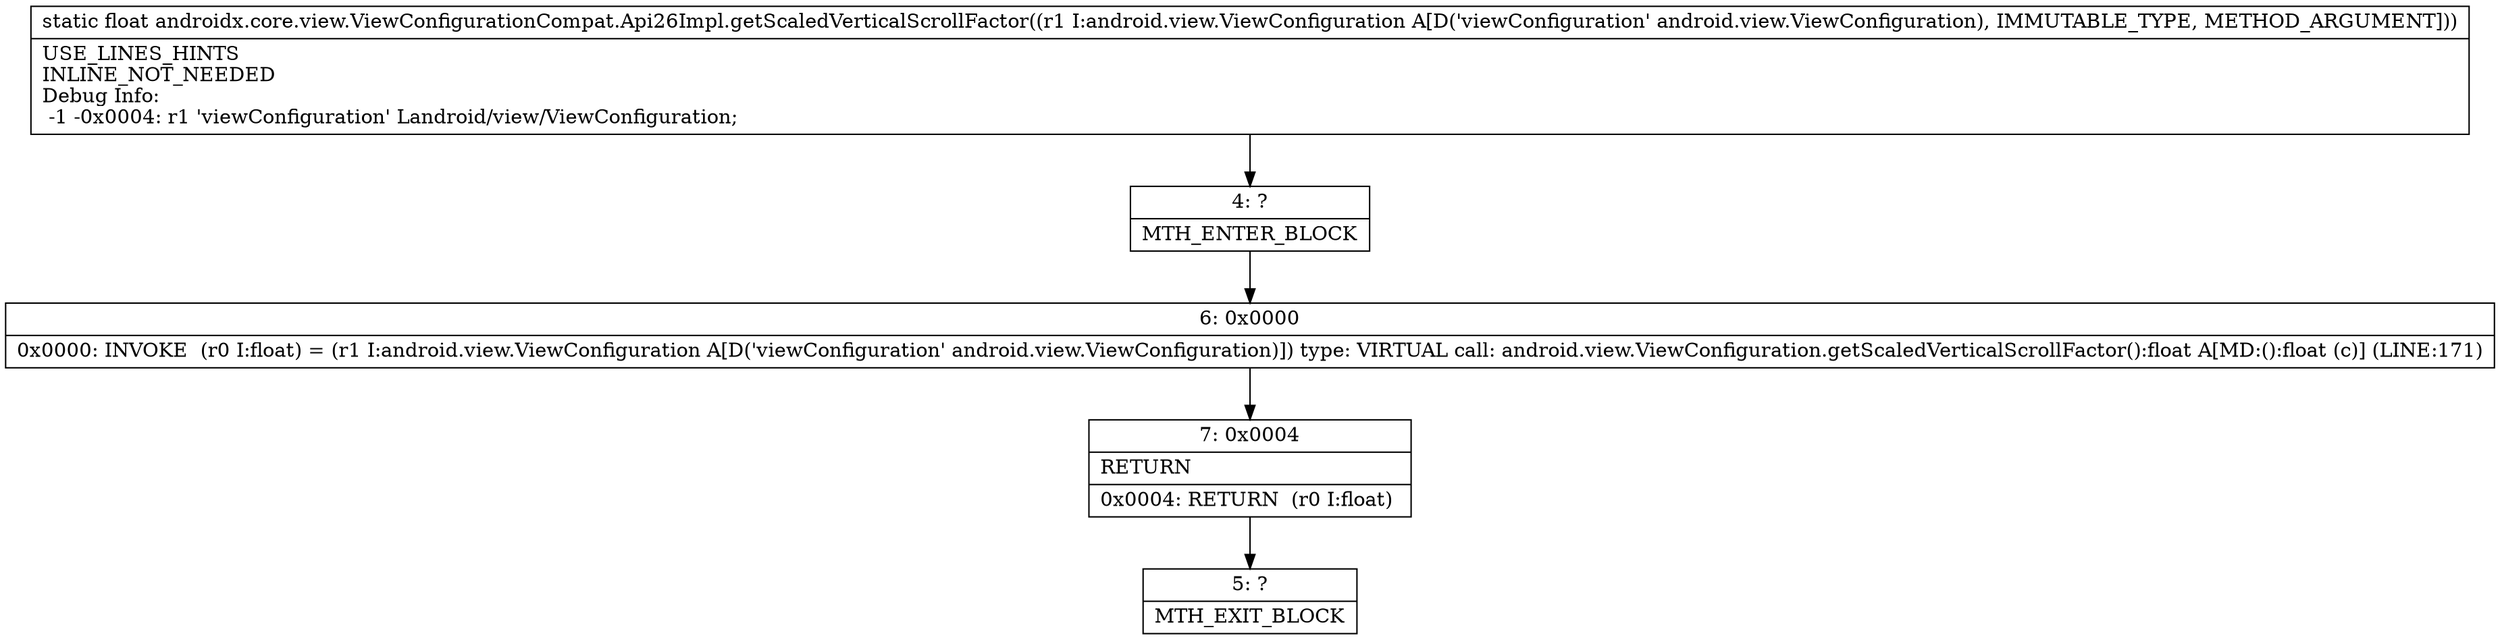 digraph "CFG forandroidx.core.view.ViewConfigurationCompat.Api26Impl.getScaledVerticalScrollFactor(Landroid\/view\/ViewConfiguration;)F" {
Node_4 [shape=record,label="{4\:\ ?|MTH_ENTER_BLOCK\l}"];
Node_6 [shape=record,label="{6\:\ 0x0000|0x0000: INVOKE  (r0 I:float) = (r1 I:android.view.ViewConfiguration A[D('viewConfiguration' android.view.ViewConfiguration)]) type: VIRTUAL call: android.view.ViewConfiguration.getScaledVerticalScrollFactor():float A[MD:():float (c)] (LINE:171)\l}"];
Node_7 [shape=record,label="{7\:\ 0x0004|RETURN\l|0x0004: RETURN  (r0 I:float) \l}"];
Node_5 [shape=record,label="{5\:\ ?|MTH_EXIT_BLOCK\l}"];
MethodNode[shape=record,label="{static float androidx.core.view.ViewConfigurationCompat.Api26Impl.getScaledVerticalScrollFactor((r1 I:android.view.ViewConfiguration A[D('viewConfiguration' android.view.ViewConfiguration), IMMUTABLE_TYPE, METHOD_ARGUMENT]))  | USE_LINES_HINTS\lINLINE_NOT_NEEDED\lDebug Info:\l  \-1 \-0x0004: r1 'viewConfiguration' Landroid\/view\/ViewConfiguration;\l}"];
MethodNode -> Node_4;Node_4 -> Node_6;
Node_6 -> Node_7;
Node_7 -> Node_5;
}

